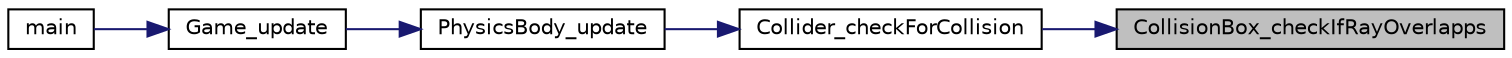 digraph "CollisionBox_checkIfRayOverlapps"
{
 // LATEX_PDF_SIZE
  edge [fontname="Helvetica",fontsize="10",labelfontname="Helvetica",labelfontsize="10"];
  node [fontname="Helvetica",fontsize="10",shape=record];
  rankdir="RL";
  Node1 [label="CollisionBox_checkIfRayOverlapps",height=0.2,width=0.4,color="black", fillcolor="grey75", style="filled", fontcolor="black",tooltip=" "];
  Node1 -> Node2 [dir="back",color="midnightblue",fontsize="10",style="solid"];
  Node2 [label="Collider_checkForCollision",height=0.2,width=0.4,color="black", fillcolor="white", style="filled",URL="$_collider_systems_8c.html#a42ae79c25d1be4033888091c9f415ddb",tooltip=" "];
  Node2 -> Node3 [dir="back",color="midnightblue",fontsize="10",style="solid"];
  Node3 [label="PhysicsBody_update",height=0.2,width=0.4,color="black", fillcolor="white", style="filled",URL="$_physics_body_systems_8c.html#a9c1b8a179631ae38cf3b6ab4265fb44e",tooltip=" "];
  Node3 -> Node4 [dir="back",color="midnightblue",fontsize="10",style="solid"];
  Node4 [label="Game_update",height=0.2,width=0.4,color="black", fillcolor="white", style="filled",URL="$_game_8c.html#a1fdb232da8445ef611c99a0baff40778",tooltip=" "];
  Node4 -> Node5 [dir="back",color="midnightblue",fontsize="10",style="solid"];
  Node5 [label="main",height=0.2,width=0.4,color="black", fillcolor="white", style="filled",URL="$main_8c.html#a840291bc02cba5474a4cb46a9b9566fe",tooltip=" "];
}
